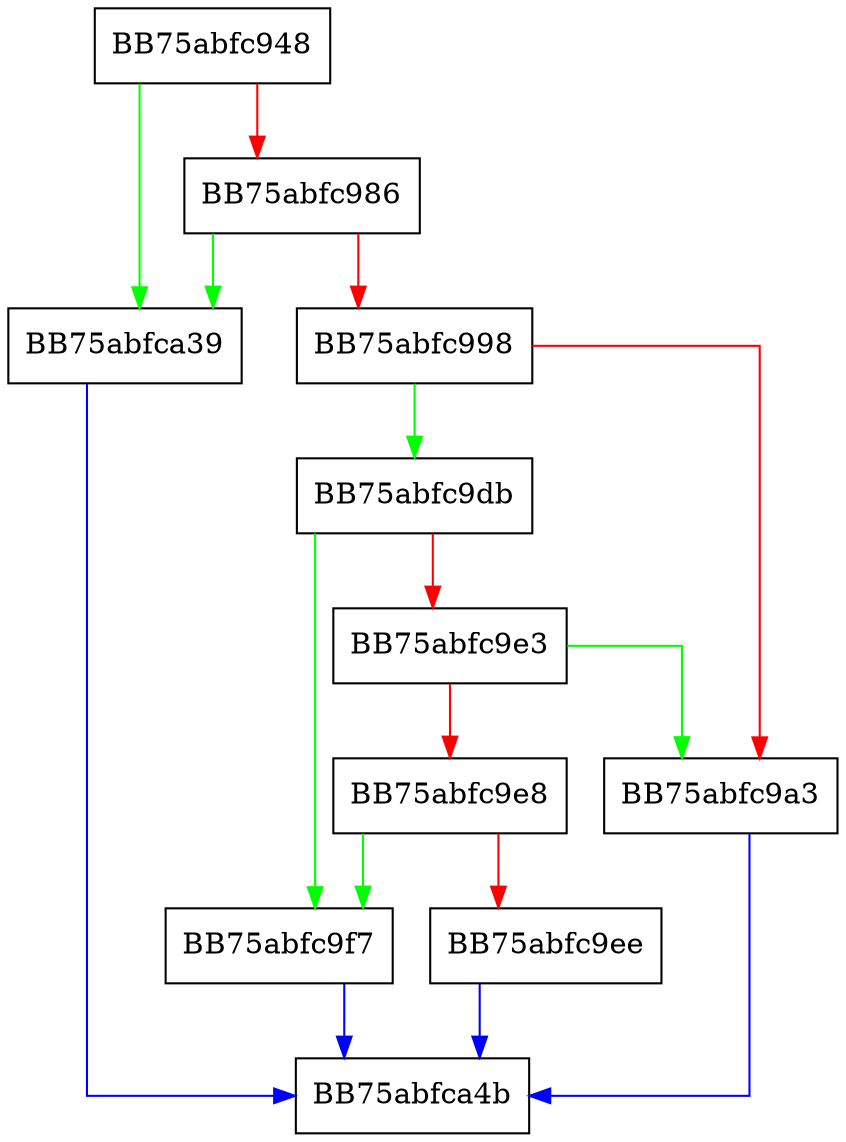 digraph ZSTD_compress_insertDictionary {
  node [shape="box"];
  graph [splines=ortho];
  BB75abfc948 -> BB75abfca39 [color="green"];
  BB75abfc948 -> BB75abfc986 [color="red"];
  BB75abfc986 -> BB75abfca39 [color="green"];
  BB75abfc986 -> BB75abfc998 [color="red"];
  BB75abfc998 -> BB75abfc9db [color="green"];
  BB75abfc998 -> BB75abfc9a3 [color="red"];
  BB75abfc9a3 -> BB75abfca4b [color="blue"];
  BB75abfc9db -> BB75abfc9f7 [color="green"];
  BB75abfc9db -> BB75abfc9e3 [color="red"];
  BB75abfc9e3 -> BB75abfc9a3 [color="green"];
  BB75abfc9e3 -> BB75abfc9e8 [color="red"];
  BB75abfc9e8 -> BB75abfc9f7 [color="green"];
  BB75abfc9e8 -> BB75abfc9ee [color="red"];
  BB75abfc9ee -> BB75abfca4b [color="blue"];
  BB75abfc9f7 -> BB75abfca4b [color="blue"];
  BB75abfca39 -> BB75abfca4b [color="blue"];
}